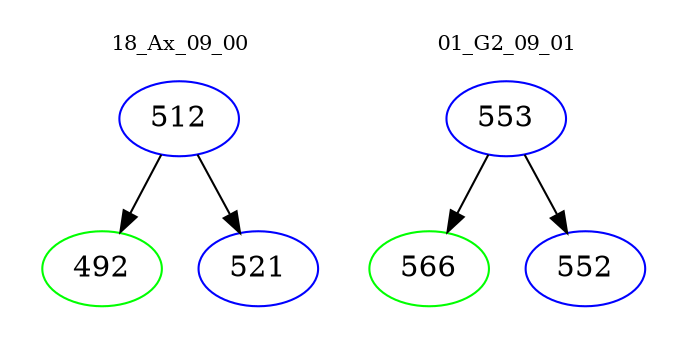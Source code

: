 digraph{
subgraph cluster_0 {
color = white
label = "18_Ax_09_00";
fontsize=10;
T0_512 [label="512", color="blue"]
T0_512 -> T0_492 [color="black"]
T0_492 [label="492", color="green"]
T0_512 -> T0_521 [color="black"]
T0_521 [label="521", color="blue"]
}
subgraph cluster_1 {
color = white
label = "01_G2_09_01";
fontsize=10;
T1_553 [label="553", color="blue"]
T1_553 -> T1_566 [color="black"]
T1_566 [label="566", color="green"]
T1_553 -> T1_552 [color="black"]
T1_552 [label="552", color="blue"]
}
}
